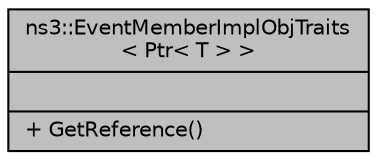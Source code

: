 digraph "ns3::EventMemberImplObjTraits&lt; Ptr&lt; T &gt; &gt;"
{
  edge [fontname="Helvetica",fontsize="10",labelfontname="Helvetica",labelfontsize="10"];
  node [fontname="Helvetica",fontsize="10",shape=record];
  Node1 [label="{ns3::EventMemberImplObjTraits\l\< Ptr\< T \> \>\n||+ GetReference()\l}",height=0.2,width=0.4,color="black", fillcolor="grey75", style="filled", fontcolor="black"];
}

